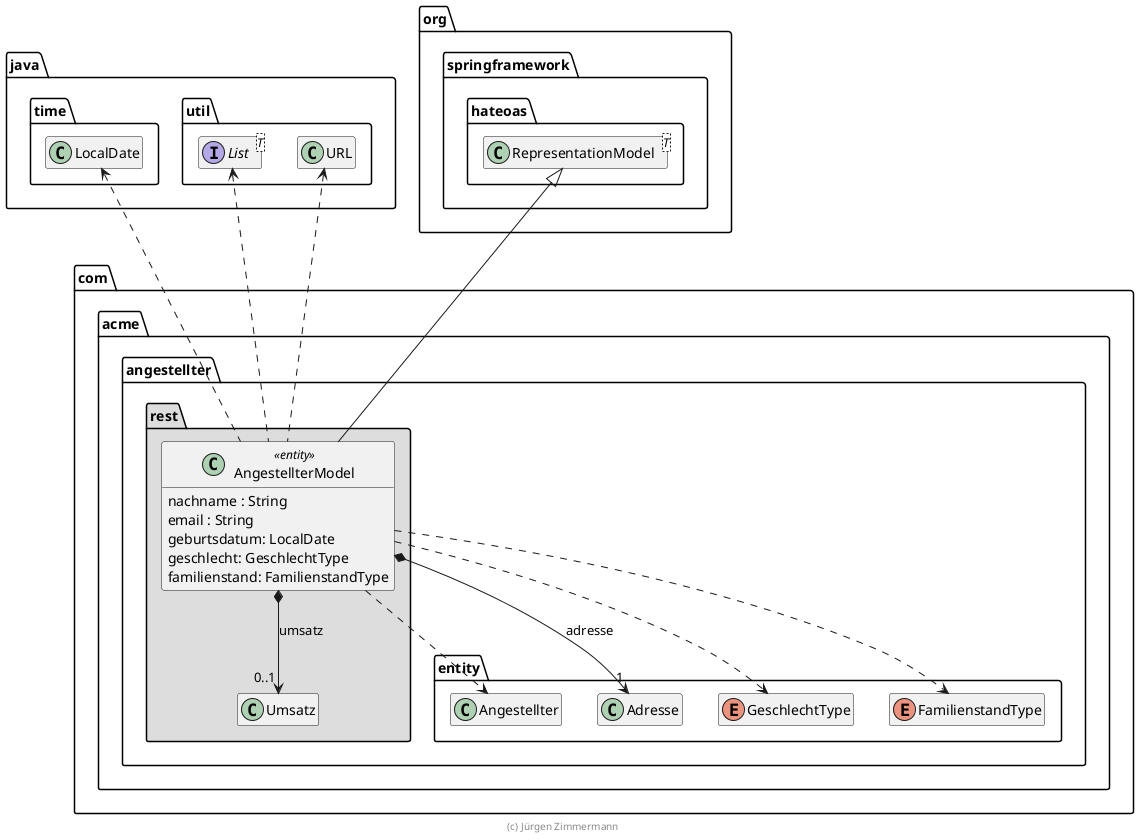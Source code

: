 ' Copyright (C) 2019 - present Juergen Zimmermann, Hochschule Karlsruhe
'
' This program is free software: you can redistribute it and/or modify
' it under the terms of the GNU General Public License as published by
' the Free Software Foundation, either version 3 of the License, or
' (at your option) any later version.
'
' This program is distributed in the hope that it will be useful,
' but WITHOUT ANY WARRANTY; without even the implied warranty of
' MERCHANTABILITY or FITNESS FOR A PARTICULAR PURPOSE.  See the
' GNU General Public License for more details.
'
' You should have received a copy of the GNU General Public License
' along with this program.  If not, see <https://www.gnu.org/licenses/>.
@startuml Angestellter

skinparam classAttributeIconSize 0
' skinparam monochrome true

package java {
    package util {
        interface List<T>
        class URL
    }

    package time {
        class LocalDate

        LocalDate .right[hidden].> List
    }
}

package org.springframework.hateoas {
    class RepresentationModel<T>

    URL .right[hidden].> RepresentationModel
}

package com.acme.angestellter {
    package entity {
        class Angestellter
        class Adresse
        enum GeschlechtType
        enum FamilienstandType
    }

    package rest #DDDDDD {
        class AngestellterModel << entity >> {
            nachname : String
            email : String
            geburtsdatum: LocalDate
            geschlecht: GeschlechtType
            familienstand: FamilienstandType
        }

        AngestellterModel *--> "0..1" Umsatz : umsatz
        AngestellterModel *--> "1" Adresse : adresse
        AngestellterModel ..> GeschlechtType
        AngestellterModel ..> FamilienstandType
        AngestellterModel -up-|> RepresentationModel

        AngestellterModel ..> Angestellter

        AngestellterModel .left.> URL
        AngestellterModel .left.> LocalDate
        AngestellterModel .left.> List
    }
}

hide empty members

footer (c) Jürgen Zimmermann

@enduml
